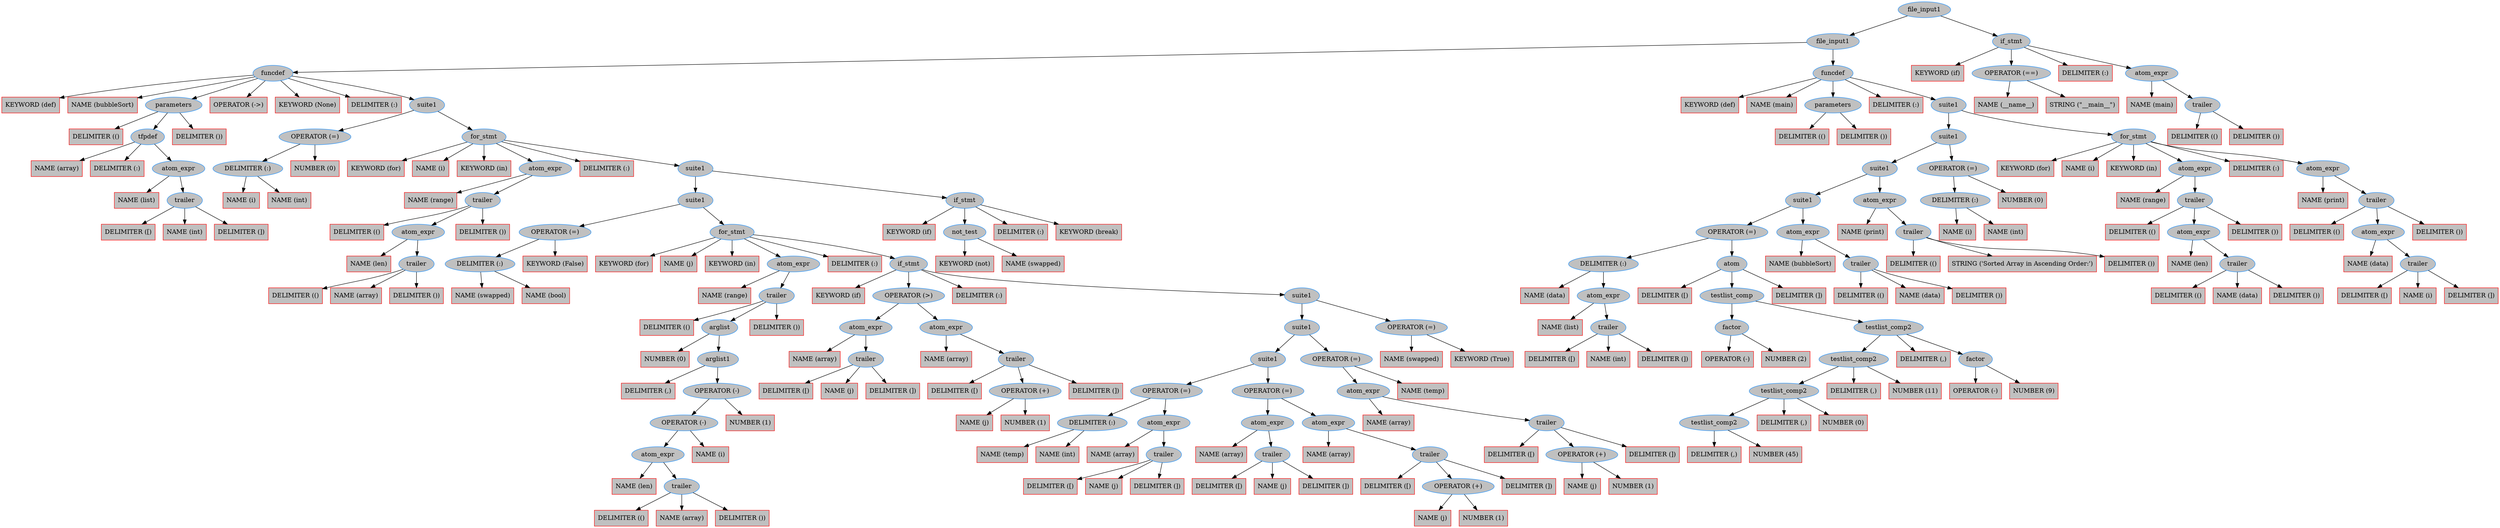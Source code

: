 digraph ParseTree {
"0x555c8e304a40"[label="file_input1" shape=ellipse style=filled color="dodgerblue" fillcolor="grey"];

"0x555c8e304a40" -> "0x555c8e303c90";
"0x555c8e303c90"[label="file_input1" shape=ellipse style=filled color="dodgerblue" fillcolor="grey"];

"0x555c8e303c90" -> "0x555c8e2fded0";
"0x555c8e2fded0"[label="funcdef" shape=ellipse style=filled color="dodgerblue" fillcolor="grey"];

"0x555c8e2fded0" -> "0x555c8e2fdca0";
"0x555c8e2fdca0"[label="KEYWORD (def)" shape=box style=filled color="red" fillcolor="grey"];

"0x555c8e2fded0" -> "0x555c8e2fdcf0";
"0x555c8e2fdcf0"[label="NAME (bubbleSort)" shape=box style=filled color="red" fillcolor="grey"];

"0x555c8e2fded0" -> "0x555c8e2f4ff0";
"0x555c8e2f4ff0"[label="parameters" shape=ellipse style=filled color="dodgerblue" fillcolor="grey"];

"0x555c8e2f4ff0" -> "0x555c8e2f4f50";
"0x555c8e2f4f50"[label="DELIMITER (()" shape=box style=filled color="red" fillcolor="grey"];

"0x555c8e2f4ff0" -> "0x555c8e2f4ed0";
"0x555c8e2f4ed0"[label="tfpdef" shape=ellipse style=filled color="dodgerblue" fillcolor="grey"];

"0x555c8e2f4ed0" -> "0x555c8e2f4d90";
"0x555c8e2f4d90"[label="NAME (array)" shape=box style=filled color="red" fillcolor="grey"];

"0x555c8e2f4ed0" -> "0x555c8e2f4de0";
"0x555c8e2f4de0"[label="DELIMITER (:)" shape=box style=filled color="red" fillcolor="grey"];

"0x555c8e2f4ed0" -> "0x555c8e2f4d20";
"0x555c8e2f4d20"[label="atom_expr" shape=ellipse style=filled color="dodgerblue" fillcolor="grey"];

"0x555c8e2f4d20" -> "0x555c8e2f46d0";
"0x555c8e2f46d0"[label="NAME (list)" shape=box style=filled color="red" fillcolor="grey"];

"0x555c8e2f4d20" -> "0x555c8e2f4b60";
"0x555c8e2f4b60"[label="trailer" shape=ellipse style=filled color="dodgerblue" fillcolor="grey"];

"0x555c8e2f4b60" -> "0x555c8e2f4a20";
"0x555c8e2f4a20"[label="DELIMITER ([)" shape=box style=filled color="red" fillcolor="grey"];

"0x555c8e2f4b60" -> "0x555c8e2f49b0";
"0x555c8e2f49b0"[label="NAME (int)" shape=box style=filled color="red" fillcolor="grey"];

"0x555c8e2f4b60" -> "0x555c8e2f4a70";
"0x555c8e2f4a70"[label="DELIMITER (])" shape=box style=filled color="red" fillcolor="grey"];

"0x555c8e2f4ff0" -> "0x555c8e2f4fa0";
"0x555c8e2f4fa0"[label="DELIMITER ())" shape=box style=filled color="red" fillcolor="grey"];

"0x555c8e2fded0" -> "0x555c8e2fdd40";
"0x555c8e2fdd40"[label="OPERATOR (->)" shape=box style=filled color="red" fillcolor="grey"];

"0x555c8e2fded0" -> "0x555c8e2f5250";
"0x555c8e2f5250"[label="KEYWORD (None)" shape=box style=filled color="red" fillcolor="grey"];

"0x555c8e2fded0" -> "0x555c8e2fdd90";
"0x555c8e2fdd90"[label="DELIMITER (:)" shape=box style=filled color="red" fillcolor="grey"];

"0x555c8e2fded0" -> "0x555c8e2fdc30";
"0x555c8e2fdc30"[label="suite1" shape=ellipse style=filled color="dodgerblue" fillcolor="grey"];

"0x555c8e2fdc30" -> "0x555c8e2f5bb0";
"0x555c8e2f5bb0"[label="OPERATOR (=)" shape=ellipse style=filled color="dodgerblue" fillcolor="grey"];

"0x555c8e2f5bb0" -> "0x555c8e2f5a80";
"0x555c8e2f5a80"[label="DELIMITER (:)" shape=ellipse style=filled color="dodgerblue" fillcolor="grey"];

"0x555c8e2f5a80" -> "0x555c8e2f5550";
"0x555c8e2f5550"[label="NAME (i)" shape=box style=filled color="red" fillcolor="grey"];

"0x555c8e2f5a80" -> "0x555c8e2f57c0";
"0x555c8e2f57c0"[label="NAME (int)" shape=box style=filled color="red" fillcolor="grey"];

"0x555c8e2f5bb0" -> "0x555c8e2f5a10";
"0x555c8e2f5a10"[label="NUMBER (0)" shape=box style=filled color="red" fillcolor="grey"];

"0x555c8e2fdc30" -> "0x555c8e2fda00";
"0x555c8e2fda00"[label="for_stmt" shape=ellipse style=filled color="dodgerblue" fillcolor="grey"];

"0x555c8e2fda00" -> "0x555c8e2fd910";
"0x555c8e2fd910"[label="KEYWORD (for)" shape=box style=filled color="red" fillcolor="grey"];

"0x555c8e2fda00" -> "0x555c8e2f5d50";
"0x555c8e2f5d50"[label="NAME (i)" shape=box style=filled color="red" fillcolor="grey"];

"0x555c8e2fda00" -> "0x555c8e2fd960";
"0x555c8e2fd960"[label="KEYWORD (in)" shape=box style=filled color="red" fillcolor="grey"];

"0x555c8e2fda00" -> "0x555c8e2f68f0";
"0x555c8e2f68f0"[label="atom_expr" shape=ellipse style=filled color="dodgerblue" fillcolor="grey"];

"0x555c8e2f68f0" -> "0x555c8e2f5dc0";
"0x555c8e2f5dc0"[label="NAME (range)" shape=box style=filled color="red" fillcolor="grey"];

"0x555c8e2f68f0" -> "0x555c8e2f66c0";
"0x555c8e2f66c0"[label="trailer" shape=ellipse style=filled color="dodgerblue" fillcolor="grey"];

"0x555c8e2f66c0" -> "0x555c8e2f6580";
"0x555c8e2f6580"[label="DELIMITER (()" shape=box style=filled color="red" fillcolor="grey"];

"0x555c8e2f66c0" -> "0x555c8e2f6510";
"0x555c8e2f6510"[label="atom_expr" shape=ellipse style=filled color="dodgerblue" fillcolor="grey"];

"0x555c8e2f6510" -> "0x555c8e2f5e50";
"0x555c8e2f5e50"[label="NAME (len)" shape=box style=filled color="red" fillcolor="grey"];

"0x555c8e2f6510" -> "0x555c8e2f62e0";
"0x555c8e2f62e0"[label="trailer" shape=ellipse style=filled color="dodgerblue" fillcolor="grey"];

"0x555c8e2f62e0" -> "0x555c8e2f61a0";
"0x555c8e2f61a0"[label="DELIMITER (()" shape=box style=filled color="red" fillcolor="grey"];

"0x555c8e2f62e0" -> "0x555c8e2f6130";
"0x555c8e2f6130"[label="NAME (array)" shape=box style=filled color="red" fillcolor="grey"];

"0x555c8e2f62e0" -> "0x555c8e2f61f0";
"0x555c8e2f61f0"[label="DELIMITER ())" shape=box style=filled color="red" fillcolor="grey"];

"0x555c8e2f66c0" -> "0x555c8e2f65d0";
"0x555c8e2f65d0"[label="DELIMITER ())" shape=box style=filled color="red" fillcolor="grey"];

"0x555c8e2fda00" -> "0x555c8e2fd9b0";
"0x555c8e2fd9b0"[label="DELIMITER (:)" shape=box style=filled color="red" fillcolor="grey"];

"0x555c8e2fda00" -> "0x555c8e2fd8a0";
"0x555c8e2fd8a0"[label="suite1" shape=ellipse style=filled color="dodgerblue" fillcolor="grey"];

"0x555c8e2fd8a0" -> "0x555c8e2fcf30";
"0x555c8e2fcf30"[label="suite1" shape=ellipse style=filled color="dodgerblue" fillcolor="grey"];

"0x555c8e2fcf30" -> "0x555c8e2f7250";
"0x555c8e2f7250"[label="OPERATOR (=)" shape=ellipse style=filled color="dodgerblue" fillcolor="grey"];

"0x555c8e2f7250" -> "0x555c8e2f7120";
"0x555c8e2f7120"[label="DELIMITER (:)" shape=ellipse style=filled color="dodgerblue" fillcolor="grey"];

"0x555c8e2f7120" -> "0x555c8e2f6bf0";
"0x555c8e2f6bf0"[label="NAME (swapped)" shape=box style=filled color="red" fillcolor="grey"];

"0x555c8e2f7120" -> "0x555c8e2f6e60";
"0x555c8e2f6e60"[label="NAME (bool)" shape=box style=filled color="red" fillcolor="grey"];

"0x555c8e2f7250" -> "0x555c8e2f70b0";
"0x555c8e2f70b0"[label="KEYWORD (False)" shape=box style=filled color="red" fillcolor="grey"];

"0x555c8e2fcf30" -> "0x555c8e2fce40";
"0x555c8e2fce40"[label="for_stmt" shape=ellipse style=filled color="dodgerblue" fillcolor="grey"];

"0x555c8e2fce40" -> "0x555c8e2fcd50";
"0x555c8e2fcd50"[label="KEYWORD (for)" shape=box style=filled color="red" fillcolor="grey"];

"0x555c8e2fce40" -> "0x555c8e2f73f0";
"0x555c8e2f73f0"[label="NAME (j)" shape=box style=filled color="red" fillcolor="grey"];

"0x555c8e2fce40" -> "0x555c8e2fcda0";
"0x555c8e2fcda0"[label="KEYWORD (in)" shape=box style=filled color="red" fillcolor="grey"];

"0x555c8e2fce40" -> "0x555c8e2f8590";
"0x555c8e2f8590"[label="atom_expr" shape=ellipse style=filled color="dodgerblue" fillcolor="grey"];

"0x555c8e2f8590" -> "0x555c8e2f7460";
"0x555c8e2f7460"[label="NAME (range)" shape=box style=filled color="red" fillcolor="grey"];

"0x555c8e2f8590" -> "0x555c8e2f8360";
"0x555c8e2f8360"[label="trailer" shape=ellipse style=filled color="dodgerblue" fillcolor="grey"];

"0x555c8e2f8360" -> "0x555c8e2f8220";
"0x555c8e2f8220"[label="DELIMITER (()" shape=box style=filled color="red" fillcolor="grey"];

"0x555c8e2f8360" -> "0x555c8e2f81d0";
"0x555c8e2f81d0"[label="arglist" shape=ellipse style=filled color="dodgerblue" fillcolor="grey"];

"0x555c8e2f81d0" -> "0x555c8e2f76d0";
"0x555c8e2f76d0"[label="NUMBER (0)" shape=box style=filled color="red" fillcolor="grey"];

"0x555c8e2f81d0" -> "0x555c8e2f8130";
"0x555c8e2f8130"[label="arglist1" shape=ellipse style=filled color="dodgerblue" fillcolor="grey"];

"0x555c8e2f8130" -> "0x555c8e2f80e0";
"0x555c8e2f80e0"[label="DELIMITER (,)" shape=box style=filled color="red" fillcolor="grey"];

"0x555c8e2f8130" -> "0x555c8e2f8070";
"0x555c8e2f8070"[label="OPERATOR (-)" shape=ellipse style=filled color="dodgerblue" fillcolor="grey"];

"0x555c8e2f8070" -> "0x555c8e2f7cb0";
"0x555c8e2f7cb0"[label="OPERATOR (-)" shape=ellipse style=filled color="dodgerblue" fillcolor="grey"];

"0x555c8e2f7cb0" -> "0x555c8e2f7c20";
"0x555c8e2f7c20"[label="atom_expr" shape=ellipse style=filled color="dodgerblue" fillcolor="grey"];

"0x555c8e2f7c20" -> "0x555c8e2f7740";
"0x555c8e2f7740"[label="NAME (len)" shape=box style=filled color="red" fillcolor="grey"];

"0x555c8e2f7c20" -> "0x555c8e2f7bd0";
"0x555c8e2f7bd0"[label="trailer" shape=ellipse style=filled color="dodgerblue" fillcolor="grey"];

"0x555c8e2f7bd0" -> "0x555c8e2f7a90";
"0x555c8e2f7a90"[label="DELIMITER (()" shape=box style=filled color="red" fillcolor="grey"];

"0x555c8e2f7bd0" -> "0x555c8e2f7a20";
"0x555c8e2f7a20"[label="NAME (array)" shape=box style=filled color="red" fillcolor="grey"];

"0x555c8e2f7bd0" -> "0x555c8e2f7ae0";
"0x555c8e2f7ae0"[label="DELIMITER ())" shape=box style=filled color="red" fillcolor="grey"];

"0x555c8e2f7cb0" -> "0x555c8e2f7d90";
"0x555c8e2f7d90"[label="NAME (i)" shape=box style=filled color="red" fillcolor="grey"];

"0x555c8e2f8070" -> "0x555c8e2f7f00";
"0x555c8e2f7f00"[label="NUMBER (1)" shape=box style=filled color="red" fillcolor="grey"];

"0x555c8e2f8360" -> "0x555c8e2f8270";
"0x555c8e2f8270"[label="DELIMITER ())" shape=box style=filled color="red" fillcolor="grey"];

"0x555c8e2fce40" -> "0x555c8e2fcdf0";
"0x555c8e2fcdf0"[label="DELIMITER (:)" shape=box style=filled color="red" fillcolor="grey"];

"0x555c8e2fce40" -> "0x555c8e2fcd00";
"0x555c8e2fcd00"[label="if_stmt" shape=ellipse style=filled color="dodgerblue" fillcolor="grey"];

"0x555c8e2fcd00" -> "0x555c8e2fca80";
"0x555c8e2fca80"[label="KEYWORD (if)" shape=box style=filled color="red" fillcolor="grey"];

"0x555c8e2fcd00" -> "0x555c8e2f9400";
"0x555c8e2f9400"[label="OPERATOR (>)" shape=ellipse style=filled color="dodgerblue" fillcolor="grey"];

"0x555c8e2f9400" -> "0x555c8e2f8b40";
"0x555c8e2f8b40"[label="atom_expr" shape=ellipse style=filled color="dodgerblue" fillcolor="grey"];

"0x555c8e2f8b40" -> "0x555c8e2f8660";
"0x555c8e2f8660"[label="NAME (array)" shape=box style=filled color="red" fillcolor="grey"];

"0x555c8e2f8b40" -> "0x555c8e2f8af0";
"0x555c8e2f8af0"[label="trailer" shape=ellipse style=filled color="dodgerblue" fillcolor="grey"];

"0x555c8e2f8af0" -> "0x555c8e2f89b0";
"0x555c8e2f89b0"[label="DELIMITER ([)" shape=box style=filled color="red" fillcolor="grey"];

"0x555c8e2f8af0" -> "0x555c8e2f8940";
"0x555c8e2f8940"[label="NAME (j)" shape=box style=filled color="red" fillcolor="grey"];

"0x555c8e2f8af0" -> "0x555c8e2f8a00";
"0x555c8e2f8a00"[label="DELIMITER (])" shape=box style=filled color="red" fillcolor="grey"];

"0x555c8e2f9400" -> "0x555c8e2f9290";
"0x555c8e2f9290"[label="atom_expr" shape=ellipse style=filled color="dodgerblue" fillcolor="grey"];

"0x555c8e2f9290" -> "0x555c8e2f8c40";
"0x555c8e2f8c40"[label="NAME (array)" shape=box style=filled color="red" fillcolor="grey"];

"0x555c8e2f9290" -> "0x555c8e2f9240";
"0x555c8e2f9240"[label="trailer" shape=ellipse style=filled color="dodgerblue" fillcolor="grey"];

"0x555c8e2f9240" -> "0x555c8e2f9100";
"0x555c8e2f9100"[label="DELIMITER ([)" shape=box style=filled color="red" fillcolor="grey"];

"0x555c8e2f9240" -> "0x555c8e2f9090";
"0x555c8e2f9090"[label="OPERATOR (+)" shape=ellipse style=filled color="dodgerblue" fillcolor="grey"];

"0x555c8e2f9090" -> "0x555c8e2f8d40";
"0x555c8e2f8d40"[label="NAME (j)" shape=box style=filled color="red" fillcolor="grey"];

"0x555c8e2f9090" -> "0x555c8e2f8eb0";
"0x555c8e2f8eb0"[label="NUMBER (1)" shape=box style=filled color="red" fillcolor="grey"];

"0x555c8e2f9240" -> "0x555c8e2f9150";
"0x555c8e2f9150"[label="DELIMITER (])" shape=box style=filled color="red" fillcolor="grey"];

"0x555c8e2fcd00" -> "0x555c8e2fcad0";
"0x555c8e2fcad0"[label="DELIMITER (:)" shape=box style=filled color="red" fillcolor="grey"];

"0x555c8e2fcd00" -> "0x555c8e2fc9c0";
"0x555c8e2fc9c0"[label="suite1" shape=ellipse style=filled color="dodgerblue" fillcolor="grey"];

"0x555c8e2fc9c0" -> "0x555c8e2fc110";
"0x555c8e2fc110"[label="suite1" shape=ellipse style=filled color="dodgerblue" fillcolor="grey"];

"0x555c8e2fc110" -> "0x555c8e2fb3c0";
"0x555c8e2fb3c0"[label="suite1" shape=ellipse style=filled color="dodgerblue" fillcolor="grey"];

"0x555c8e2fb3c0" -> "0x555c8e2fa1d0";
"0x555c8e2fa1d0"[label="OPERATOR (=)" shape=ellipse style=filled color="dodgerblue" fillcolor="grey"];

"0x555c8e2fa1d0" -> "0x555c8e2fa0a0";
"0x555c8e2fa0a0"[label="DELIMITER (:)" shape=ellipse style=filled color="dodgerblue" fillcolor="grey"];

"0x555c8e2fa0a0" -> "0x555c8e2f9700";
"0x555c8e2f9700"[label="NAME (temp)" shape=box style=filled color="red" fillcolor="grey"];

"0x555c8e2fa0a0" -> "0x555c8e2f9970";
"0x555c8e2f9970"[label="NAME (int)" shape=box style=filled color="red" fillcolor="grey"];

"0x555c8e2fa1d0" -> "0x555c8e2fa030";
"0x555c8e2fa030"[label="atom_expr" shape=ellipse style=filled color="dodgerblue" fillcolor="grey"];

"0x555c8e2fa030" -> "0x555c8e2f99e0";
"0x555c8e2f99e0"[label="NAME (array)" shape=box style=filled color="red" fillcolor="grey"];

"0x555c8e2fa030" -> "0x555c8e2f9e70";
"0x555c8e2f9e70"[label="trailer" shape=ellipse style=filled color="dodgerblue" fillcolor="grey"];

"0x555c8e2f9e70" -> "0x555c8e2f9d30";
"0x555c8e2f9d30"[label="DELIMITER ([)" shape=box style=filled color="red" fillcolor="grey"];

"0x555c8e2f9e70" -> "0x555c8e2f9cc0";
"0x555c8e2f9cc0"[label="NAME (j)" shape=box style=filled color="red" fillcolor="grey"];

"0x555c8e2f9e70" -> "0x555c8e2f9d80";
"0x555c8e2f9d80"[label="DELIMITER (])" shape=box style=filled color="red" fillcolor="grey"];

"0x555c8e2fb3c0" -> "0x555c8e2fb320";
"0x555c8e2fb320"[label="OPERATOR (=)" shape=ellipse style=filled color="dodgerblue" fillcolor="grey"];

"0x555c8e2fb320" -> "0x555c8e2fa910";
"0x555c8e2fa910"[label="atom_expr" shape=ellipse style=filled color="dodgerblue" fillcolor="grey"];

"0x555c8e2fa910" -> "0x555c8e2fa270";
"0x555c8e2fa270"[label="NAME (array)" shape=box style=filled color="red" fillcolor="grey"];

"0x555c8e2fa910" -> "0x555c8e2fa6e0";
"0x555c8e2fa6e0"[label="trailer" shape=ellipse style=filled color="dodgerblue" fillcolor="grey"];

"0x555c8e2fa6e0" -> "0x555c8e2fa5a0";
"0x555c8e2fa5a0"[label="DELIMITER ([)" shape=box style=filled color="red" fillcolor="grey"];

"0x555c8e2fa6e0" -> "0x555c8e2fa530";
"0x555c8e2fa530"[label="NAME (j)" shape=box style=filled color="red" fillcolor="grey"];

"0x555c8e2fa6e0" -> "0x555c8e2fa5f0";
"0x555c8e2fa5f0"[label="DELIMITER (])" shape=box style=filled color="red" fillcolor="grey"];

"0x555c8e2fb320" -> "0x555c8e2fb1d0";
"0x555c8e2fb1d0"[label="atom_expr" shape=ellipse style=filled color="dodgerblue" fillcolor="grey"];

"0x555c8e2fb1d0" -> "0x555c8e2fa9a0";
"0x555c8e2fa9a0"[label="NAME (array)" shape=box style=filled color="red" fillcolor="grey"];

"0x555c8e2fb1d0" -> "0x555c8e2fafa0";
"0x555c8e2fafa0"[label="trailer" shape=ellipse style=filled color="dodgerblue" fillcolor="grey"];

"0x555c8e2fafa0" -> "0x555c8e2fae60";
"0x555c8e2fae60"[label="DELIMITER ([)" shape=box style=filled color="red" fillcolor="grey"];

"0x555c8e2fafa0" -> "0x555c8e2fadf0";
"0x555c8e2fadf0"[label="OPERATOR (+)" shape=ellipse style=filled color="dodgerblue" fillcolor="grey"];

"0x555c8e2fadf0" -> "0x555c8e2faaa0";
"0x555c8e2faaa0"[label="NAME (j)" shape=box style=filled color="red" fillcolor="grey"];

"0x555c8e2fadf0" -> "0x555c8e2fac10";
"0x555c8e2fac10"[label="NUMBER (1)" shape=box style=filled color="red" fillcolor="grey"];

"0x555c8e2fafa0" -> "0x555c8e2faeb0";
"0x555c8e2faeb0"[label="DELIMITER (])" shape=box style=filled color="red" fillcolor="grey"];

"0x555c8e2fc110" -> "0x555c8e2fc070";
"0x555c8e2fc070"[label="OPERATOR (=)" shape=ellipse style=filled color="dodgerblue" fillcolor="grey"];

"0x555c8e2fc070" -> "0x555c8e2fbc40";
"0x555c8e2fbc40"[label="atom_expr" shape=ellipse style=filled color="dodgerblue" fillcolor="grey"];

"0x555c8e2fbc40" -> "0x555c8e2fb410";
"0x555c8e2fb410"[label="NAME (array)" shape=box style=filled color="red" fillcolor="grey"];

"0x555c8e2fbc40" -> "0x555c8e2fba10";
"0x555c8e2fba10"[label="trailer" shape=ellipse style=filled color="dodgerblue" fillcolor="grey"];

"0x555c8e2fba10" -> "0x555c8e2fb8d0";
"0x555c8e2fb8d0"[label="DELIMITER ([)" shape=box style=filled color="red" fillcolor="grey"];

"0x555c8e2fba10" -> "0x555c8e2fb860";
"0x555c8e2fb860"[label="OPERATOR (+)" shape=ellipse style=filled color="dodgerblue" fillcolor="grey"];

"0x555c8e2fb860" -> "0x555c8e2fb510";
"0x555c8e2fb510"[label="NAME (j)" shape=box style=filled color="red" fillcolor="grey"];

"0x555c8e2fb860" -> "0x555c8e2fb680";
"0x555c8e2fb680"[label="NUMBER (1)" shape=box style=filled color="red" fillcolor="grey"];

"0x555c8e2fba10" -> "0x555c8e2fb920";
"0x555c8e2fb920"[label="DELIMITER (])" shape=box style=filled color="red" fillcolor="grey"];

"0x555c8e2fc070" -> "0x555c8e2fbf20";
"0x555c8e2fbf20"[label="NAME (temp)" shape=box style=filled color="red" fillcolor="grey"];

"0x555c8e2fc9c0" -> "0x555c8e2fc7e0";
"0x555c8e2fc7e0"[label="OPERATOR (=)" shape=ellipse style=filled color="dodgerblue" fillcolor="grey"];

"0x555c8e2fc7e0" -> "0x555c8e2fc3b0";
"0x555c8e2fc3b0"[label="NAME (swapped)" shape=box style=filled color="red" fillcolor="grey"];

"0x555c8e2fc7e0" -> "0x555c8e2fc690";
"0x555c8e2fc690"[label="KEYWORD (True)" shape=box style=filled color="red" fillcolor="grey"];

"0x555c8e2fd8a0" -> "0x555c8e2fd670";
"0x555c8e2fd670"[label="if_stmt" shape=ellipse style=filled color="dodgerblue" fillcolor="grey"];

"0x555c8e2fd670" -> "0x555c8e2fd5d0";
"0x555c8e2fd5d0"[label="KEYWORD (if)" shape=box style=filled color="red" fillcolor="grey"];

"0x555c8e2fd670" -> "0x555c8e2fd240";
"0x555c8e2fd240"[label="not_test" shape=ellipse style=filled color="dodgerblue" fillcolor="grey"];

"0x555c8e2fd240" -> "0x555c8e2fd0a0";
"0x555c8e2fd0a0"[label="KEYWORD (not)" shape=box style=filled color="red" fillcolor="grey"];

"0x555c8e2fd240" -> "0x555c8e2fd010";
"0x555c8e2fd010"[label="NAME (swapped)" shape=box style=filled color="red" fillcolor="grey"];

"0x555c8e2fd670" -> "0x555c8e2fd620";
"0x555c8e2fd620"[label="DELIMITER (:)" shape=box style=filled color="red" fillcolor="grey"];

"0x555c8e2fd670" -> "0x555c8e2fd530";
"0x555c8e2fd530"[label="KEYWORD (break)" shape=box style=filled color="red" fillcolor="grey"];

"0x555c8e303c90" -> "0x555c8e303bc0";
"0x555c8e303bc0"[label="funcdef" shape=ellipse style=filled color="dodgerblue" fillcolor="grey"];

"0x555c8e303bc0" -> "0x555c8e303ad0";
"0x555c8e303ad0"[label="KEYWORD (def)" shape=box style=filled color="red" fillcolor="grey"];

"0x555c8e303bc0" -> "0x555c8e303b20";
"0x555c8e303b20"[label="NAME (main)" shape=box style=filled color="red" fillcolor="grey"];

"0x555c8e303bc0" -> "0x555c8e2fe020";
"0x555c8e2fe020"[label="parameters" shape=ellipse style=filled color="dodgerblue" fillcolor="grey"];

"0x555c8e2fe020" -> "0x555c8e2fdf80";
"0x555c8e2fdf80"[label="DELIMITER (()" shape=box style=filled color="red" fillcolor="grey"];

"0x555c8e2fe020" -> "0x555c8e2fdfd0";
"0x555c8e2fdfd0"[label="DELIMITER ())" shape=box style=filled color="red" fillcolor="grey"];

"0x555c8e303bc0" -> "0x555c8e303b70";
"0x555c8e303b70"[label="DELIMITER (:)" shape=box style=filled color="red" fillcolor="grey"];

"0x555c8e303bc0" -> "0x555c8e303a60";
"0x555c8e303a60"[label="suite1" shape=ellipse style=filled color="dodgerblue" fillcolor="grey"];

"0x555c8e303a60" -> "0x555c8e301b40";
"0x555c8e301b40"[label="suite1" shape=ellipse style=filled color="dodgerblue" fillcolor="grey"];

"0x555c8e301b40" -> "0x555c8e3011a0";
"0x555c8e3011a0"[label="suite1" shape=ellipse style=filled color="dodgerblue" fillcolor="grey"];

"0x555c8e3011a0" -> "0x555c8e3008b0";
"0x555c8e3008b0"[label="suite1" shape=ellipse style=filled color="dodgerblue" fillcolor="grey"];

"0x555c8e3008b0" -> "0x555c8e2fffd0";
"0x555c8e2fffd0"[label="OPERATOR (=)" shape=ellipse style=filled color="dodgerblue" fillcolor="grey"];

"0x555c8e2fffd0" -> "0x555c8e2ffea0";
"0x555c8e2ffea0"[label="DELIMITER (:)" shape=ellipse style=filled color="dodgerblue" fillcolor="grey"];

"0x555c8e2ffea0" -> "0x555c8e2fe360";
"0x555c8e2fe360"[label="NAME (data)" shape=box style=filled color="red" fillcolor="grey"];

"0x555c8e2ffea0" -> "0x555c8e2fea10";
"0x555c8e2fea10"[label="atom_expr" shape=ellipse style=filled color="dodgerblue" fillcolor="grey"];

"0x555c8e2fea10" -> "0x555c8e2fe3f0";
"0x555c8e2fe3f0"[label="NAME (list)" shape=box style=filled color="red" fillcolor="grey"];

"0x555c8e2fea10" -> "0x555c8e2fe850";
"0x555c8e2fe850"[label="trailer" shape=ellipse style=filled color="dodgerblue" fillcolor="grey"];

"0x555c8e2fe850" -> "0x555c8e2fe740";
"0x555c8e2fe740"[label="DELIMITER ([)" shape=box style=filled color="red" fillcolor="grey"];

"0x555c8e2fe850" -> "0x555c8e2fe6d0";
"0x555c8e2fe6d0"[label="NAME (int)" shape=box style=filled color="red" fillcolor="grey"];

"0x555c8e2fe850" -> "0x555c8e2fe790";
"0x555c8e2fe790"[label="DELIMITER (])" shape=box style=filled color="red" fillcolor="grey"];

"0x555c8e2fffd0" -> "0x555c8e2ffe30";
"0x555c8e2ffe30"[label="atom" shape=ellipse style=filled color="dodgerblue" fillcolor="grey"];

"0x555c8e2ffe30" -> "0x555c8e2ffba0";
"0x555c8e2ffba0"[label="DELIMITER ([)" shape=box style=filled color="red" fillcolor="grey"];

"0x555c8e2ffe30" -> "0x555c8e2ffb50";
"0x555c8e2ffb50"[label="testlist_comp" shape=ellipse style=filled color="dodgerblue" fillcolor="grey"];

"0x555c8e2ffb50" -> "0x555c8e2fed60";
"0x555c8e2fed60"[label="factor" shape=ellipse style=filled color="dodgerblue" fillcolor="grey"];

"0x555c8e2fed60" -> "0x555c8e2feaa0";
"0x555c8e2feaa0"[label="OPERATOR (-)" shape=box style=filled color="red" fillcolor="grey"];

"0x555c8e2fed60" -> "0x555c8e2feb80";
"0x555c8e2feb80"[label="NUMBER (2)" shape=box style=filled color="red" fillcolor="grey"];

"0x555c8e2ffb50" -> "0x555c8e2ffab0";
"0x555c8e2ffab0"[label="testlist_comp2" shape=ellipse style=filled color="dodgerblue" fillcolor="grey"];

"0x555c8e2ffab0" -> "0x555c8e2ff6b0";
"0x555c8e2ff6b0"[label="testlist_comp2" shape=ellipse style=filled color="dodgerblue" fillcolor="grey"];

"0x555c8e2ff6b0" -> "0x555c8e2ff390";
"0x555c8e2ff390"[label="testlist_comp2" shape=ellipse style=filled color="dodgerblue" fillcolor="grey"];

"0x555c8e2ff390" -> "0x555c8e2ff070";
"0x555c8e2ff070"[label="testlist_comp2" shape=ellipse style=filled color="dodgerblue" fillcolor="grey"];

"0x555c8e2ff070" -> "0x555c8e2ff020";
"0x555c8e2ff020"[label="DELIMITER (,)" shape=box style=filled color="red" fillcolor="grey"];

"0x555c8e2ff070" -> "0x555c8e2fefb0";
"0x555c8e2fefb0"[label="NUMBER (45)" shape=box style=filled color="red" fillcolor="grey"];

"0x555c8e2ff390" -> "0x555c8e2ff340";
"0x555c8e2ff340"[label="DELIMITER (,)" shape=box style=filled color="red" fillcolor="grey"];

"0x555c8e2ff390" -> "0x555c8e2ff2d0";
"0x555c8e2ff2d0"[label="NUMBER (0)" shape=box style=filled color="red" fillcolor="grey"];

"0x555c8e2ff6b0" -> "0x555c8e2ff660";
"0x555c8e2ff660"[label="DELIMITER (,)" shape=box style=filled color="red" fillcolor="grey"];

"0x555c8e2ff6b0" -> "0x555c8e2ff5f0";
"0x555c8e2ff5f0"[label="NUMBER (11)" shape=box style=filled color="red" fillcolor="grey"];

"0x555c8e2ffab0" -> "0x555c8e2ffa60";
"0x555c8e2ffa60"[label="DELIMITER (,)" shape=box style=filled color="red" fillcolor="grey"];

"0x555c8e2ffab0" -> "0x555c8e2ff9f0";
"0x555c8e2ff9f0"[label="factor" shape=ellipse style=filled color="dodgerblue" fillcolor="grey"];

"0x555c8e2ff9f0" -> "0x555c8e2ff750";
"0x555c8e2ff750"[label="OPERATOR (-)" shape=box style=filled color="red" fillcolor="grey"];

"0x555c8e2ff9f0" -> "0x555c8e2ff810";
"0x555c8e2ff810"[label="NUMBER (9)" shape=box style=filled color="red" fillcolor="grey"];

"0x555c8e2ffe30" -> "0x555c8e2ffbf0";
"0x555c8e2ffbf0"[label="DELIMITER (])" shape=box style=filled color="red" fillcolor="grey"];

"0x555c8e3008b0" -> "0x555c8e300810";
"0x555c8e300810"[label="atom_expr" shape=ellipse style=filled color="dodgerblue" fillcolor="grey"];

"0x555c8e300810" -> "0x555c8e300070";
"0x555c8e300070"[label="NAME (bubbleSort)" shape=box style=filled color="red" fillcolor="grey"];

"0x555c8e300810" -> "0x555c8e300500";
"0x555c8e300500"[label="trailer" shape=ellipse style=filled color="dodgerblue" fillcolor="grey"];

"0x555c8e300500" -> "0x555c8e3003c0";
"0x555c8e3003c0"[label="DELIMITER (()" shape=box style=filled color="red" fillcolor="grey"];

"0x555c8e300500" -> "0x555c8e300350";
"0x555c8e300350"[label="NAME (data)" shape=box style=filled color="red" fillcolor="grey"];

"0x555c8e300500" -> "0x555c8e300410";
"0x555c8e300410"[label="DELIMITER ())" shape=box style=filled color="red" fillcolor="grey"];

"0x555c8e3011a0" -> "0x555c8e301100";
"0x555c8e301100"[label="atom_expr" shape=ellipse style=filled color="dodgerblue" fillcolor="grey"];

"0x555c8e301100" -> "0x555c8e300900";
"0x555c8e300900"[label="NAME (print)" shape=box style=filled color="red" fillcolor="grey"];

"0x555c8e301100" -> "0x555c8e300df0";
"0x555c8e300df0"[label="trailer" shape=ellipse style=filled color="dodgerblue" fillcolor="grey"];

"0x555c8e300df0" -> "0x555c8e300cb0";
"0x555c8e300cb0"[label="DELIMITER (()" shape=box style=filled color="red" fillcolor="grey"];

"0x555c8e300df0" -> "0x555c8e300c40";
"0x555c8e300c40"[label="STRING ('Sorted Array in Ascending Order:')" shape=box style=filled color="red" fillcolor="grey"];

"0x555c8e300df0" -> "0x555c8e300d00";
"0x555c8e300d00"[label="DELIMITER ())" shape=box style=filled color="red" fillcolor="grey"];

"0x555c8e301b40" -> "0x555c8e301aa0";
"0x555c8e301aa0"[label="OPERATOR (=)" shape=ellipse style=filled color="dodgerblue" fillcolor="grey"];

"0x555c8e301aa0" -> "0x555c8e301970";
"0x555c8e301970"[label="DELIMITER (:)" shape=ellipse style=filled color="dodgerblue" fillcolor="grey"];

"0x555c8e301970" -> "0x555c8e301440";
"0x555c8e301440"[label="NAME (i)" shape=box style=filled color="red" fillcolor="grey"];

"0x555c8e301970" -> "0x555c8e3016b0";
"0x555c8e3016b0"[label="NAME (int)" shape=box style=filled color="red" fillcolor="grey"];

"0x555c8e301aa0" -> "0x555c8e301900";
"0x555c8e301900"[label="NUMBER (0)" shape=box style=filled color="red" fillcolor="grey"];

"0x555c8e303a60" -> "0x555c8e303830";
"0x555c8e303830"[label="for_stmt" shape=ellipse style=filled color="dodgerblue" fillcolor="grey"];

"0x555c8e303830" -> "0x555c8e303740";
"0x555c8e303740"[label="KEYWORD (for)" shape=box style=filled color="red" fillcolor="grey"];

"0x555c8e303830" -> "0x555c8e301cb0";
"0x555c8e301cb0"[label="NAME (i)" shape=box style=filled color="red" fillcolor="grey"];

"0x555c8e303830" -> "0x555c8e303790";
"0x555c8e303790"[label="KEYWORD (in)" shape=box style=filled color="red" fillcolor="grey"];

"0x555c8e303830" -> "0x555c8e302850";
"0x555c8e302850"[label="atom_expr" shape=ellipse style=filled color="dodgerblue" fillcolor="grey"];

"0x555c8e302850" -> "0x555c8e301d20";
"0x555c8e301d20"[label="NAME (range)" shape=box style=filled color="red" fillcolor="grey"];

"0x555c8e302850" -> "0x555c8e302620";
"0x555c8e302620"[label="trailer" shape=ellipse style=filled color="dodgerblue" fillcolor="grey"];

"0x555c8e302620" -> "0x555c8e3024e0";
"0x555c8e3024e0"[label="DELIMITER (()" shape=box style=filled color="red" fillcolor="grey"];

"0x555c8e302620" -> "0x555c8e302470";
"0x555c8e302470"[label="atom_expr" shape=ellipse style=filled color="dodgerblue" fillcolor="grey"];

"0x555c8e302470" -> "0x555c8e301db0";
"0x555c8e301db0"[label="NAME (len)" shape=box style=filled color="red" fillcolor="grey"];

"0x555c8e302470" -> "0x555c8e302240";
"0x555c8e302240"[label="trailer" shape=ellipse style=filled color="dodgerblue" fillcolor="grey"];

"0x555c8e302240" -> "0x555c8e302100";
"0x555c8e302100"[label="DELIMITER (()" shape=box style=filled color="red" fillcolor="grey"];

"0x555c8e302240" -> "0x555c8e302090";
"0x555c8e302090"[label="NAME (data)" shape=box style=filled color="red" fillcolor="grey"];

"0x555c8e302240" -> "0x555c8e302150";
"0x555c8e302150"[label="DELIMITER ())" shape=box style=filled color="red" fillcolor="grey"];

"0x555c8e302620" -> "0x555c8e302530";
"0x555c8e302530"[label="DELIMITER ())" shape=box style=filled color="red" fillcolor="grey"];

"0x555c8e303830" -> "0x555c8e3037e0";
"0x555c8e3037e0"[label="DELIMITER (:)" shape=box style=filled color="red" fillcolor="grey"];

"0x555c8e303830" -> "0x555c8e3036a0";
"0x555c8e3036a0"[label="atom_expr" shape=ellipse style=filled color="dodgerblue" fillcolor="grey"];

"0x555c8e3036a0" -> "0x555c8e302900";
"0x555c8e302900"[label="NAME (print)" shape=box style=filled color="red" fillcolor="grey"];

"0x555c8e3036a0" -> "0x555c8e303200";
"0x555c8e303200"[label="trailer" shape=ellipse style=filled color="dodgerblue" fillcolor="grey"];

"0x555c8e303200" -> "0x555c8e3030c0";
"0x555c8e3030c0"[label="DELIMITER (()" shape=box style=filled color="red" fillcolor="grey"];

"0x555c8e303200" -> "0x555c8e303050";
"0x555c8e303050"[label="atom_expr" shape=ellipse style=filled color="dodgerblue" fillcolor="grey"];

"0x555c8e303050" -> "0x555c8e302990";
"0x555c8e302990"[label="NAME (data)" shape=box style=filled color="red" fillcolor="grey"];

"0x555c8e303050" -> "0x555c8e302e20";
"0x555c8e302e20"[label="trailer" shape=ellipse style=filled color="dodgerblue" fillcolor="grey"];

"0x555c8e302e20" -> "0x555c8e302ce0";
"0x555c8e302ce0"[label="DELIMITER ([)" shape=box style=filled color="red" fillcolor="grey"];

"0x555c8e302e20" -> "0x555c8e302c70";
"0x555c8e302c70"[label="NAME (i)" shape=box style=filled color="red" fillcolor="grey"];

"0x555c8e302e20" -> "0x555c8e302d30";
"0x555c8e302d30"[label="DELIMITER (])" shape=box style=filled color="red" fillcolor="grey"];

"0x555c8e303200" -> "0x555c8e303110";
"0x555c8e303110"[label="DELIMITER ())" shape=box style=filled color="red" fillcolor="grey"];

"0x555c8e304a40" -> "0x555c8e3048b0";
"0x555c8e3048b0"[label="if_stmt" shape=ellipse style=filled color="dodgerblue" fillcolor="grey"];

"0x555c8e3048b0" -> "0x555c8e304810";
"0x555c8e304810"[label="KEYWORD (if)" shape=box style=filled color="red" fillcolor="grey"];

"0x555c8e3048b0" -> "0x555c8e304070";
"0x555c8e304070"[label="OPERATOR (==)" shape=ellipse style=filled color="dodgerblue" fillcolor="grey"];

"0x555c8e304070" -> "0x555c8e303d70";
"0x555c8e303d70"[label="NAME (__name__)" shape=box style=filled color="red" fillcolor="grey"];

"0x555c8e304070" -> "0x555c8e303f00";
"0x555c8e303f00"[label="STRING (\"__main__\")" shape=box style=filled color="red" fillcolor="grey"];

"0x555c8e3048b0" -> "0x555c8e304860";
"0x555c8e304860"[label="DELIMITER (:)" shape=box style=filled color="red" fillcolor="grey"];

"0x555c8e3048b0" -> "0x555c8e304770";
"0x555c8e304770"[label="atom_expr" shape=ellipse style=filled color="dodgerblue" fillcolor="grey"];

"0x555c8e304770" -> "0x555c8e304120";
"0x555c8e304120"[label="NAME (main)" shape=box style=filled color="red" fillcolor="grey"];

"0x555c8e304770" -> "0x555c8e3042e0";
"0x555c8e3042e0"[label="trailer" shape=ellipse style=filled color="dodgerblue" fillcolor="grey"];

"0x555c8e3042e0" -> "0x555c8e3041b0";
"0x555c8e3041b0"[label="DELIMITER (()" shape=box style=filled color="red" fillcolor="grey"];

"0x555c8e3042e0" -> "0x555c8e304200";
"0x555c8e304200"[label="DELIMITER ())" shape=box style=filled color="red" fillcolor="grey"];

}
